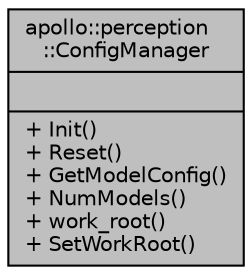digraph "apollo::perception::ConfigManager"
{
  edge [fontname="Helvetica",fontsize="10",labelfontname="Helvetica",labelfontsize="10"];
  node [fontname="Helvetica",fontsize="10",shape=record];
  Node1 [label="{apollo::perception\l::ConfigManager\n||+ Init()\l+ Reset()\l+ GetModelConfig()\l+ NumModels()\l+ work_root()\l+ SetWorkRoot()\l}",height=0.2,width=0.4,color="black", fillcolor="grey75", style="filled" fontcolor="black"];
}
